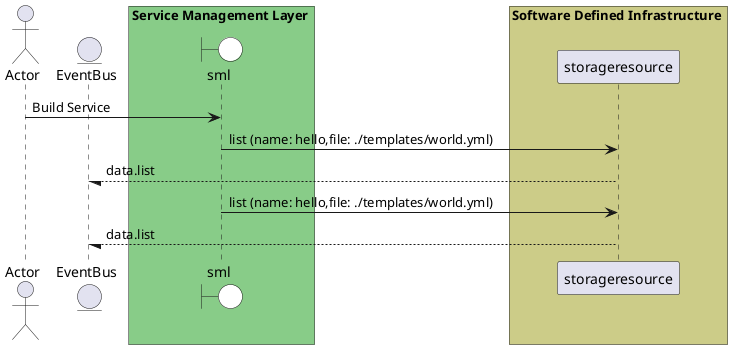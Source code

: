 @startuml

actor "Actor"


entity EventBus

box Service Management Layer #88cc88
    boundary sml #white
end box


box Software Defined Infrastructure #cccc88
            participant storageresource
    end box


"Actor" -> sml: Build Service

    sml -> "storageresource": list (name: hello,file: ./templates/world.yml)

    "storageresource" --/ EventBus: data.list

    sml -> "storageresource": list (name: hello,file: ./templates/world.yml)

    "storageresource" --/ EventBus: data.list



@enduml

